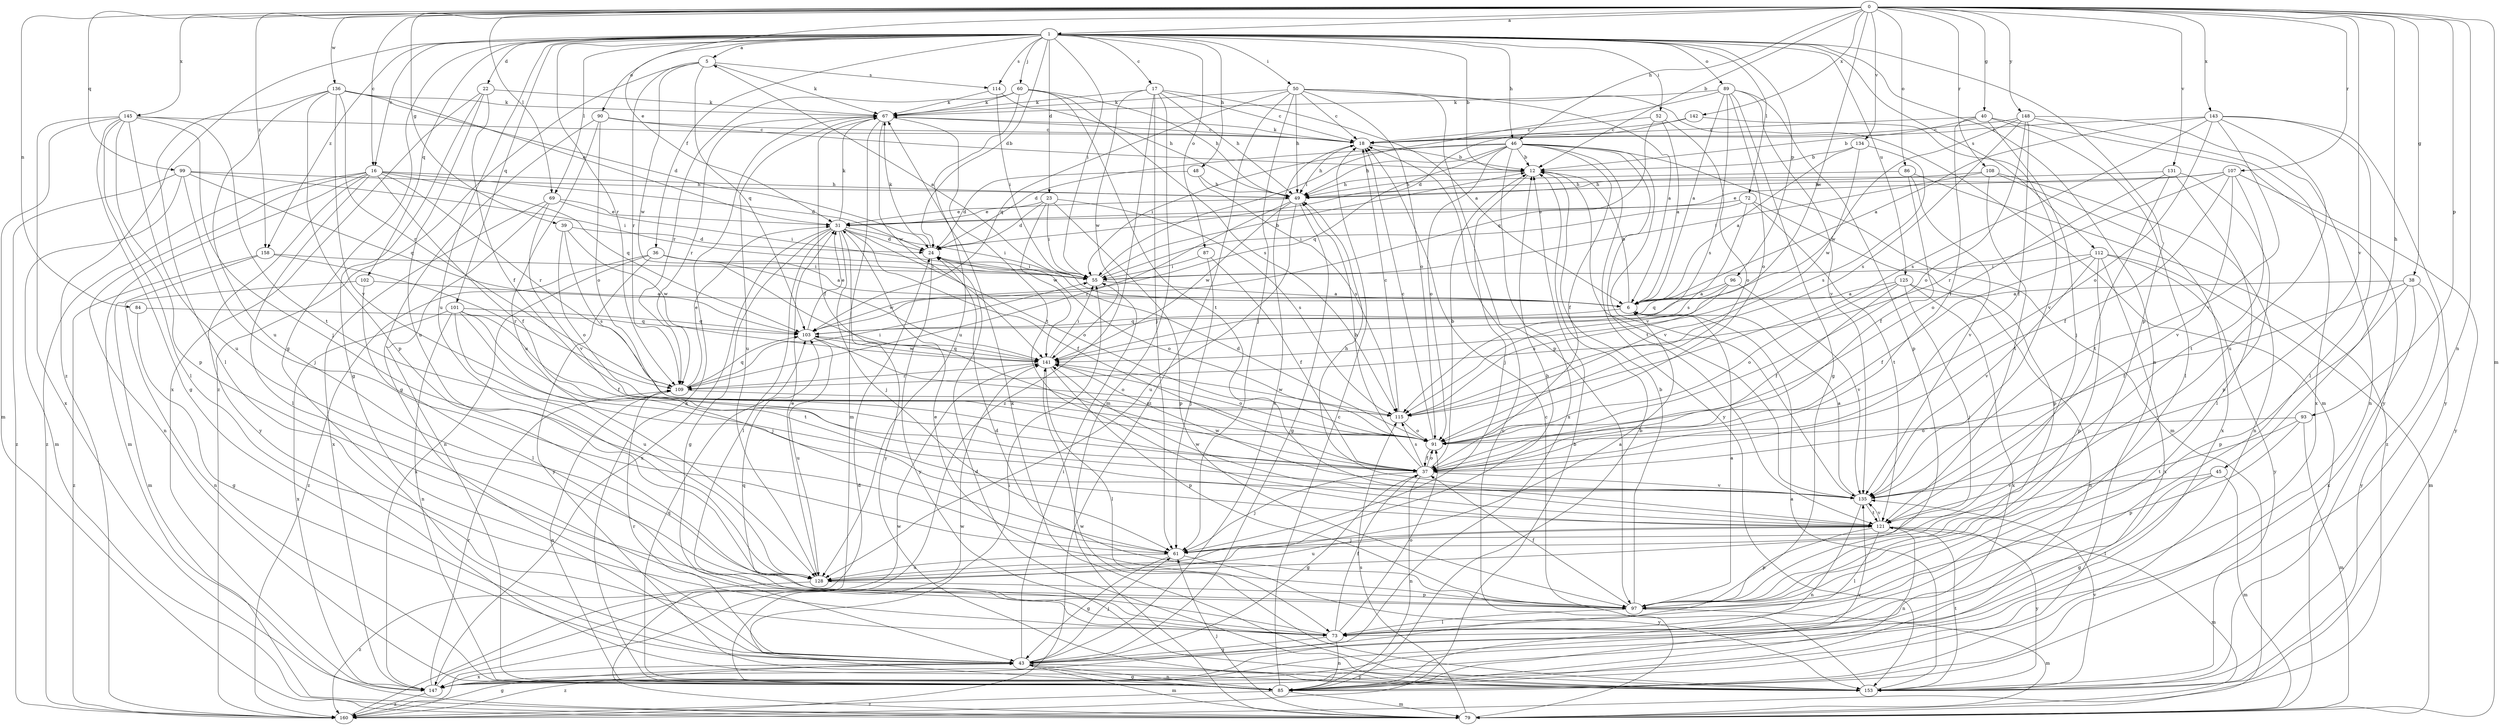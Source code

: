 strict digraph  {
0;
1;
5;
6;
12;
16;
17;
18;
22;
23;
24;
31;
36;
37;
38;
39;
40;
43;
45;
46;
48;
49;
50;
52;
55;
60;
61;
67;
69;
72;
73;
79;
84;
85;
86;
87;
89;
90;
91;
93;
96;
97;
99;
101;
102;
103;
107;
108;
109;
112;
114;
115;
121;
125;
128;
131;
134;
135;
136;
141;
142;
143;
145;
147;
148;
153;
158;
160;
0 -> 1  [label=a];
0 -> 12  [label=b];
0 -> 16  [label=c];
0 -> 31  [label=e];
0 -> 38  [label=g];
0 -> 39  [label=g];
0 -> 40  [label=g];
0 -> 45  [label=h];
0 -> 46  [label=h];
0 -> 69  [label=l];
0 -> 79  [label=m];
0 -> 84  [label=n];
0 -> 85  [label=n];
0 -> 86  [label=o];
0 -> 93  [label=p];
0 -> 99  [label=q];
0 -> 107  [label=r];
0 -> 108  [label=r];
0 -> 131  [label=v];
0 -> 134  [label=v];
0 -> 135  [label=v];
0 -> 136  [label=w];
0 -> 141  [label=w];
0 -> 142  [label=x];
0 -> 143  [label=x];
0 -> 145  [label=x];
0 -> 148  [label=y];
0 -> 158  [label=z];
1 -> 5  [label=a];
1 -> 12  [label=b];
1 -> 16  [label=c];
1 -> 17  [label=c];
1 -> 22  [label=d];
1 -> 23  [label=d];
1 -> 24  [label=d];
1 -> 36  [label=f];
1 -> 43  [label=g];
1 -> 46  [label=h];
1 -> 48  [label=h];
1 -> 50  [label=i];
1 -> 52  [label=i];
1 -> 55  [label=i];
1 -> 60  [label=j];
1 -> 69  [label=l];
1 -> 72  [label=l];
1 -> 85  [label=n];
1 -> 87  [label=o];
1 -> 89  [label=o];
1 -> 90  [label=o];
1 -> 96  [label=p];
1 -> 97  [label=p];
1 -> 101  [label=q];
1 -> 102  [label=q];
1 -> 109  [label=r];
1 -> 112  [label=s];
1 -> 114  [label=s];
1 -> 125  [label=u];
1 -> 128  [label=u];
1 -> 158  [label=z];
1 -> 160  [label=z];
5 -> 67  [label=k];
5 -> 103  [label=q];
5 -> 109  [label=r];
5 -> 114  [label=s];
5 -> 141  [label=w];
5 -> 160  [label=z];
6 -> 5  [label=a];
6 -> 12  [label=b];
6 -> 103  [label=q];
12 -> 49  [label=h];
12 -> 61  [label=j];
12 -> 135  [label=v];
16 -> 24  [label=d];
16 -> 37  [label=f];
16 -> 49  [label=h];
16 -> 73  [label=l];
16 -> 79  [label=m];
16 -> 85  [label=n];
16 -> 103  [label=q];
16 -> 109  [label=r];
16 -> 153  [label=y];
16 -> 160  [label=z];
17 -> 6  [label=a];
17 -> 18  [label=c];
17 -> 49  [label=h];
17 -> 61  [label=j];
17 -> 67  [label=k];
17 -> 79  [label=m];
17 -> 141  [label=w];
17 -> 160  [label=z];
18 -> 12  [label=b];
18 -> 49  [label=h];
18 -> 67  [label=k];
22 -> 37  [label=f];
22 -> 43  [label=g];
22 -> 67  [label=k];
22 -> 128  [label=u];
22 -> 147  [label=x];
23 -> 24  [label=d];
23 -> 31  [label=e];
23 -> 55  [label=i];
23 -> 97  [label=p];
23 -> 115  [label=s];
23 -> 141  [label=w];
24 -> 55  [label=i];
24 -> 67  [label=k];
24 -> 91  [label=o];
24 -> 153  [label=y];
31 -> 24  [label=d];
31 -> 37  [label=f];
31 -> 43  [label=g];
31 -> 55  [label=i];
31 -> 61  [label=j];
31 -> 67  [label=k];
31 -> 73  [label=l];
31 -> 91  [label=o];
31 -> 147  [label=x];
31 -> 153  [label=y];
36 -> 6  [label=a];
36 -> 55  [label=i];
36 -> 141  [label=w];
36 -> 147  [label=x];
36 -> 153  [label=y];
36 -> 160  [label=z];
37 -> 12  [label=b];
37 -> 43  [label=g];
37 -> 49  [label=h];
37 -> 61  [label=j];
37 -> 85  [label=n];
37 -> 91  [label=o];
37 -> 115  [label=s];
37 -> 135  [label=v];
38 -> 6  [label=a];
38 -> 37  [label=f];
38 -> 97  [label=p];
38 -> 147  [label=x];
38 -> 153  [label=y];
39 -> 24  [label=d];
39 -> 91  [label=o];
39 -> 115  [label=s];
39 -> 141  [label=w];
40 -> 12  [label=b];
40 -> 18  [label=c];
40 -> 37  [label=f];
40 -> 61  [label=j];
40 -> 73  [label=l];
40 -> 153  [label=y];
43 -> 18  [label=c];
43 -> 55  [label=i];
43 -> 61  [label=j];
43 -> 79  [label=m];
43 -> 85  [label=n];
43 -> 109  [label=r];
43 -> 147  [label=x];
43 -> 153  [label=y];
43 -> 160  [label=z];
45 -> 43  [label=g];
45 -> 73  [label=l];
45 -> 79  [label=m];
45 -> 135  [label=v];
46 -> 12  [label=b];
46 -> 24  [label=d];
46 -> 37  [label=f];
46 -> 49  [label=h];
46 -> 55  [label=i];
46 -> 79  [label=m];
46 -> 91  [label=o];
46 -> 103  [label=q];
46 -> 121  [label=t];
46 -> 135  [label=v];
46 -> 147  [label=x];
46 -> 153  [label=y];
48 -> 24  [label=d];
48 -> 49  [label=h];
48 -> 115  [label=s];
49 -> 31  [label=e];
49 -> 43  [label=g];
49 -> 109  [label=r];
49 -> 128  [label=u];
49 -> 141  [label=w];
50 -> 6  [label=a];
50 -> 18  [label=c];
50 -> 49  [label=h];
50 -> 61  [label=j];
50 -> 67  [label=k];
50 -> 79  [label=m];
50 -> 91  [label=o];
50 -> 97  [label=p];
50 -> 103  [label=q];
50 -> 160  [label=z];
52 -> 6  [label=a];
52 -> 18  [label=c];
52 -> 91  [label=o];
52 -> 103  [label=q];
55 -> 6  [label=a];
55 -> 12  [label=b];
60 -> 49  [label=h];
60 -> 67  [label=k];
60 -> 109  [label=r];
60 -> 115  [label=s];
60 -> 121  [label=t];
60 -> 128  [label=u];
61 -> 43  [label=g];
61 -> 128  [label=u];
61 -> 153  [label=y];
67 -> 18  [label=c];
67 -> 37  [label=f];
67 -> 79  [label=m];
67 -> 109  [label=r];
67 -> 121  [label=t];
67 -> 128  [label=u];
67 -> 141  [label=w];
69 -> 31  [label=e];
69 -> 55  [label=i];
69 -> 85  [label=n];
69 -> 135  [label=v];
69 -> 147  [label=x];
72 -> 31  [label=e];
72 -> 55  [label=i];
72 -> 97  [label=p];
72 -> 115  [label=s];
72 -> 121  [label=t];
73 -> 37  [label=f];
73 -> 43  [label=g];
73 -> 85  [label=n];
73 -> 91  [label=o];
73 -> 103  [label=q];
79 -> 18  [label=c];
79 -> 61  [label=j];
79 -> 115  [label=s];
84 -> 43  [label=g];
84 -> 103  [label=q];
85 -> 12  [label=b];
85 -> 18  [label=c];
85 -> 43  [label=g];
85 -> 55  [label=i];
85 -> 67  [label=k];
85 -> 79  [label=m];
85 -> 103  [label=q];
85 -> 135  [label=v];
85 -> 141  [label=w];
85 -> 160  [label=z];
86 -> 37  [label=f];
86 -> 49  [label=h];
86 -> 135  [label=v];
86 -> 160  [label=z];
87 -> 37  [label=f];
87 -> 55  [label=i];
87 -> 61  [label=j];
89 -> 6  [label=a];
89 -> 43  [label=g];
89 -> 55  [label=i];
89 -> 67  [label=k];
89 -> 91  [label=o];
89 -> 97  [label=p];
89 -> 115  [label=s];
89 -> 135  [label=v];
90 -> 12  [label=b];
90 -> 18  [label=c];
90 -> 43  [label=g];
90 -> 91  [label=o];
90 -> 128  [label=u];
91 -> 18  [label=c];
91 -> 24  [label=d];
91 -> 37  [label=f];
93 -> 79  [label=m];
93 -> 91  [label=o];
93 -> 97  [label=p];
93 -> 121  [label=t];
96 -> 6  [label=a];
96 -> 103  [label=q];
96 -> 115  [label=s];
96 -> 135  [label=v];
97 -> 6  [label=a];
97 -> 12  [label=b];
97 -> 24  [label=d];
97 -> 31  [label=e];
97 -> 37  [label=f];
97 -> 73  [label=l];
97 -> 79  [label=m];
99 -> 49  [label=h];
99 -> 55  [label=i];
99 -> 61  [label=j];
99 -> 79  [label=m];
99 -> 103  [label=q];
99 -> 160  [label=z];
101 -> 37  [label=f];
101 -> 61  [label=j];
101 -> 85  [label=n];
101 -> 103  [label=q];
101 -> 121  [label=t];
101 -> 128  [label=u];
101 -> 147  [label=x];
102 -> 6  [label=a];
102 -> 73  [label=l];
102 -> 85  [label=n];
103 -> 31  [label=e];
103 -> 91  [label=o];
103 -> 128  [label=u];
103 -> 141  [label=w];
107 -> 31  [label=e];
107 -> 37  [label=f];
107 -> 49  [label=h];
107 -> 109  [label=r];
107 -> 121  [label=t];
107 -> 135  [label=v];
107 -> 153  [label=y];
108 -> 49  [label=h];
108 -> 55  [label=i];
108 -> 85  [label=n];
108 -> 121  [label=t];
108 -> 147  [label=x];
109 -> 31  [label=e];
109 -> 55  [label=i];
109 -> 85  [label=n];
109 -> 103  [label=q];
109 -> 115  [label=s];
112 -> 37  [label=f];
112 -> 55  [label=i];
112 -> 79  [label=m];
112 -> 97  [label=p];
112 -> 135  [label=v];
112 -> 147  [label=x];
112 -> 153  [label=y];
114 -> 49  [label=h];
114 -> 55  [label=i];
114 -> 67  [label=k];
115 -> 18  [label=c];
115 -> 91  [label=o];
115 -> 141  [label=w];
121 -> 61  [label=j];
121 -> 73  [label=l];
121 -> 79  [label=m];
121 -> 85  [label=n];
121 -> 97  [label=p];
121 -> 128  [label=u];
121 -> 135  [label=v];
121 -> 141  [label=w];
121 -> 153  [label=y];
125 -> 6  [label=a];
125 -> 37  [label=f];
125 -> 61  [label=j];
125 -> 85  [label=n];
125 -> 91  [label=o];
125 -> 147  [label=x];
128 -> 6  [label=a];
128 -> 12  [label=b];
128 -> 31  [label=e];
128 -> 97  [label=p];
128 -> 160  [label=z];
131 -> 49  [label=h];
131 -> 73  [label=l];
131 -> 91  [label=o];
131 -> 97  [label=p];
131 -> 121  [label=t];
134 -> 6  [label=a];
134 -> 12  [label=b];
134 -> 115  [label=s];
134 -> 141  [label=w];
135 -> 6  [label=a];
135 -> 49  [label=h];
135 -> 85  [label=n];
135 -> 121  [label=t];
135 -> 141  [label=w];
136 -> 24  [label=d];
136 -> 31  [label=e];
136 -> 67  [label=k];
136 -> 73  [label=l];
136 -> 97  [label=p];
136 -> 109  [label=r];
136 -> 128  [label=u];
136 -> 135  [label=v];
141 -> 55  [label=i];
141 -> 73  [label=l];
141 -> 91  [label=o];
141 -> 97  [label=p];
141 -> 103  [label=q];
141 -> 109  [label=r];
142 -> 18  [label=c];
142 -> 24  [label=d];
142 -> 135  [label=v];
143 -> 6  [label=a];
143 -> 18  [label=c];
143 -> 73  [label=l];
143 -> 91  [label=o];
143 -> 115  [label=s];
143 -> 128  [label=u];
143 -> 135  [label=v];
143 -> 153  [label=y];
145 -> 18  [label=c];
145 -> 43  [label=g];
145 -> 61  [label=j];
145 -> 73  [label=l];
145 -> 79  [label=m];
145 -> 97  [label=p];
145 -> 121  [label=t];
145 -> 128  [label=u];
145 -> 147  [label=x];
147 -> 109  [label=r];
147 -> 141  [label=w];
147 -> 160  [label=z];
148 -> 18  [label=c];
148 -> 37  [label=f];
148 -> 85  [label=n];
148 -> 91  [label=o];
148 -> 115  [label=s];
148 -> 141  [label=w];
148 -> 147  [label=x];
153 -> 6  [label=a];
153 -> 18  [label=c];
153 -> 24  [label=d];
153 -> 67  [label=k];
153 -> 121  [label=t];
153 -> 135  [label=v];
153 -> 141  [label=w];
158 -> 55  [label=i];
158 -> 79  [label=m];
158 -> 109  [label=r];
158 -> 160  [label=z];
160 -> 12  [label=b];
160 -> 24  [label=d];
160 -> 43  [label=g];
}
